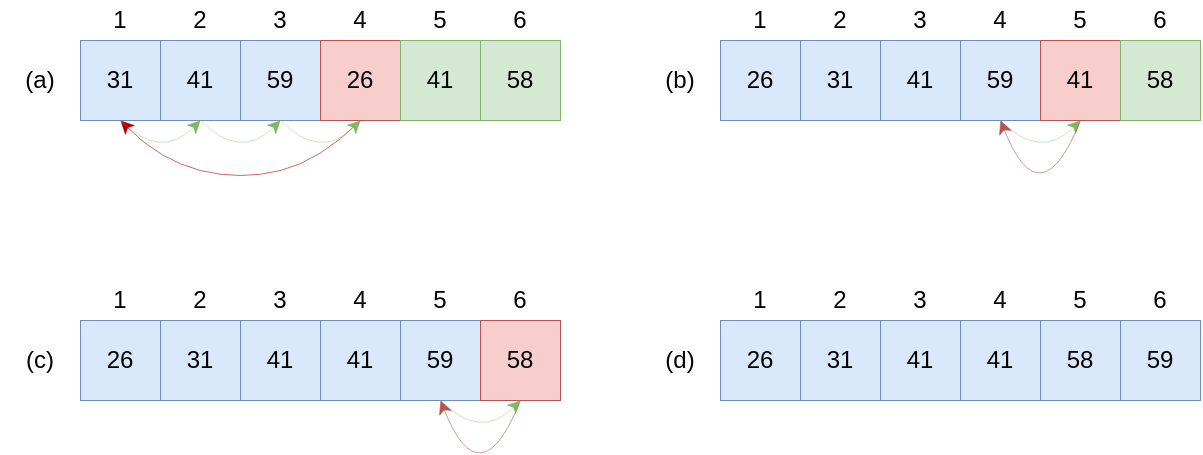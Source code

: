 <mxfile version="21.3.7" type="github">
  <diagram id="yPxyJZ8AM_hMuL3Unpa9" name="gitflow">
    <mxGraphModel dx="1226" dy="678" grid="1" gridSize="10" guides="1" tooltips="1" connect="1" arrows="1" fold="1" page="1" pageScale="1" pageWidth="850" pageHeight="1100" math="0" shadow="0">
      <root>
        <mxCell id="0" />
        <mxCell id="1" parent="0" />
        <mxCell id="0hNowcc2so53dw_iK4bf-199" value="31" style="whiteSpace=wrap;html=1;aspect=fixed;strokeWidth=0.5;fillColor=#dae8fc;strokeColor=#6c8ebf;movable=0;resizable=0;rotatable=0;deletable=0;editable=0;locked=1;connectable=0;" vertex="1" parent="1">
          <mxGeometry x="80" y="120" width="40" height="40" as="geometry" />
        </mxCell>
        <mxCell id="0hNowcc2so53dw_iK4bf-200" value="41" style="whiteSpace=wrap;html=1;aspect=fixed;strokeWidth=0.5;fillColor=#dae8fc;strokeColor=#6c8ebf;movable=0;resizable=0;rotatable=0;deletable=0;editable=0;locked=1;connectable=0;" vertex="1" parent="1">
          <mxGeometry x="120" y="120" width="40" height="40" as="geometry" />
        </mxCell>
        <mxCell id="0hNowcc2so53dw_iK4bf-201" value="59" style="whiteSpace=wrap;html=1;aspect=fixed;strokeWidth=0.5;fillColor=#dae8fc;strokeColor=#6c8ebf;movable=0;resizable=0;rotatable=0;deletable=0;editable=0;locked=1;connectable=0;" vertex="1" parent="1">
          <mxGeometry x="160" y="120" width="40" height="40" as="geometry" />
        </mxCell>
        <mxCell id="0hNowcc2so53dw_iK4bf-202" value="26" style="whiteSpace=wrap;html=1;aspect=fixed;strokeWidth=0.5;fillColor=#f8cecc;strokeColor=#b85450;movable=0;resizable=0;rotatable=0;deletable=0;editable=0;locked=1;connectable=0;" vertex="1" parent="1">
          <mxGeometry x="200" y="120" width="40" height="40" as="geometry" />
        </mxCell>
        <mxCell id="0hNowcc2so53dw_iK4bf-203" value="41" style="whiteSpace=wrap;html=1;aspect=fixed;strokeWidth=0.5;fillColor=#d5e8d4;strokeColor=#82b366;movable=0;resizable=0;rotatable=0;deletable=0;editable=0;locked=1;connectable=0;" vertex="1" parent="1">
          <mxGeometry x="240" y="120" width="40" height="40" as="geometry" />
        </mxCell>
        <mxCell id="0hNowcc2so53dw_iK4bf-204" value="58" style="whiteSpace=wrap;html=1;aspect=fixed;strokeWidth=0.5;fillColor=#d5e8d4;strokeColor=#82b366;movable=0;resizable=0;rotatable=0;deletable=0;editable=0;locked=1;connectable=0;" vertex="1" parent="1">
          <mxGeometry x="280" y="120" width="40" height="40" as="geometry" />
        </mxCell>
        <mxCell id="0hNowcc2so53dw_iK4bf-206" value="" style="endArrow=classic;html=1;curved=1;strokeWidth=0.3;fillColor=#e51400;strokeColor=#B20000;movable=0;resizable=0;rotatable=0;deletable=0;editable=0;locked=1;connectable=0;" edge="1" parent="1">
          <mxGeometry width="50" height="50" relative="1" as="geometry">
            <mxPoint x="220" y="160" as="sourcePoint" />
            <mxPoint x="100" y="160" as="targetPoint" />
            <Array as="points">
              <mxPoint x="200" y="180" />
              <mxPoint x="160" y="190" />
              <mxPoint x="120" y="180" />
            </Array>
          </mxGeometry>
        </mxCell>
        <mxCell id="0hNowcc2so53dw_iK4bf-207" value="" style="endArrow=classic;html=1;curved=1;strokeWidth=0.2;fillColor=#d5e8d4;gradientColor=#97d077;strokeColor=#82b366;movable=0;resizable=0;rotatable=0;deletable=0;editable=0;locked=1;connectable=0;" edge="1" parent="1">
          <mxGeometry width="50" height="50" relative="1" as="geometry">
            <mxPoint x="180" y="160" as="sourcePoint" />
            <mxPoint x="220" y="160" as="targetPoint" />
            <Array as="points">
              <mxPoint x="200" y="180" />
            </Array>
          </mxGeometry>
        </mxCell>
        <mxCell id="0hNowcc2so53dw_iK4bf-208" value="" style="endArrow=classic;html=1;curved=1;strokeWidth=0.2;fillColor=#d5e8d4;gradientColor=#97d077;strokeColor=#82b366;movable=0;resizable=0;rotatable=0;deletable=0;editable=0;locked=1;connectable=0;" edge="1" parent="1">
          <mxGeometry width="50" height="50" relative="1" as="geometry">
            <mxPoint x="140" y="160" as="sourcePoint" />
            <mxPoint x="180" y="160" as="targetPoint" />
            <Array as="points">
              <mxPoint x="160" y="180" />
            </Array>
          </mxGeometry>
        </mxCell>
        <mxCell id="0hNowcc2so53dw_iK4bf-209" value="" style="endArrow=classic;html=1;curved=1;strokeWidth=0.2;fillColor=#d5e8d4;gradientColor=#97d077;strokeColor=#82b366;movable=0;resizable=0;rotatable=0;deletable=0;editable=0;locked=1;connectable=0;" edge="1" parent="1">
          <mxGeometry width="50" height="50" relative="1" as="geometry">
            <mxPoint x="100" y="160" as="sourcePoint" />
            <mxPoint x="140" y="160" as="targetPoint" />
            <Array as="points">
              <mxPoint x="120" y="180" />
            </Array>
          </mxGeometry>
        </mxCell>
        <mxCell id="0hNowcc2so53dw_iK4bf-210" value="1" style="text;html=1;strokeColor=none;fillColor=none;align=center;verticalAlign=middle;whiteSpace=wrap;rounded=0;movable=0;resizable=0;rotatable=0;deletable=0;editable=0;locked=1;connectable=0;" vertex="1" parent="1">
          <mxGeometry x="80" y="100" width="40" height="20" as="geometry" />
        </mxCell>
        <mxCell id="0hNowcc2so53dw_iK4bf-212" value="2" style="text;html=1;strokeColor=none;fillColor=none;align=center;verticalAlign=middle;whiteSpace=wrap;rounded=0;movable=0;resizable=0;rotatable=0;deletable=0;editable=0;locked=1;connectable=0;" vertex="1" parent="1">
          <mxGeometry x="120" y="100" width="40" height="20" as="geometry" />
        </mxCell>
        <mxCell id="0hNowcc2so53dw_iK4bf-213" value="3" style="text;html=1;strokeColor=none;fillColor=none;align=center;verticalAlign=middle;whiteSpace=wrap;rounded=0;movable=0;resizable=0;rotatable=0;deletable=0;editable=0;locked=1;connectable=0;" vertex="1" parent="1">
          <mxGeometry x="160" y="100" width="40" height="20" as="geometry" />
        </mxCell>
        <mxCell id="0hNowcc2so53dw_iK4bf-214" value="4" style="text;html=1;strokeColor=none;fillColor=none;align=center;verticalAlign=middle;whiteSpace=wrap;rounded=0;movable=0;resizable=0;rotatable=0;deletable=0;editable=0;locked=1;connectable=0;" vertex="1" parent="1">
          <mxGeometry x="200" y="100" width="40" height="20" as="geometry" />
        </mxCell>
        <mxCell id="0hNowcc2so53dw_iK4bf-215" value="5" style="text;html=1;strokeColor=none;fillColor=none;align=center;verticalAlign=middle;whiteSpace=wrap;rounded=0;movable=0;resizable=0;rotatable=0;deletable=0;editable=0;locked=1;connectable=0;" vertex="1" parent="1">
          <mxGeometry x="240" y="100" width="40" height="20" as="geometry" />
        </mxCell>
        <mxCell id="0hNowcc2so53dw_iK4bf-216" value="6" style="text;html=1;strokeColor=none;fillColor=none;align=center;verticalAlign=middle;whiteSpace=wrap;rounded=0;movable=0;resizable=0;rotatable=0;deletable=0;editable=0;locked=1;connectable=0;" vertex="1" parent="1">
          <mxGeometry x="280" y="100" width="40" height="20" as="geometry" />
        </mxCell>
        <mxCell id="0hNowcc2so53dw_iK4bf-217" value="(a)" style="text;html=1;strokeColor=none;fillColor=none;align=center;verticalAlign=middle;whiteSpace=wrap;rounded=0;movable=0;resizable=0;rotatable=0;deletable=0;editable=0;locked=1;connectable=0;" vertex="1" parent="1">
          <mxGeometry x="40" y="120" width="40" height="40" as="geometry" />
        </mxCell>
        <mxCell id="0hNowcc2so53dw_iK4bf-235" value="26" style="whiteSpace=wrap;html=1;aspect=fixed;strokeWidth=0.5;fillColor=#dae8fc;strokeColor=#6c8ebf;movable=0;resizable=0;rotatable=0;deletable=0;editable=0;locked=1;connectable=0;" vertex="1" parent="1">
          <mxGeometry x="400" y="120" width="40" height="40" as="geometry" />
        </mxCell>
        <mxCell id="0hNowcc2so53dw_iK4bf-236" value="31" style="whiteSpace=wrap;html=1;aspect=fixed;strokeWidth=0.5;fillColor=#dae8fc;strokeColor=#6c8ebf;movable=0;resizable=0;rotatable=0;deletable=0;editable=0;locked=1;connectable=0;" vertex="1" parent="1">
          <mxGeometry x="440" y="120" width="40" height="40" as="geometry" />
        </mxCell>
        <mxCell id="0hNowcc2so53dw_iK4bf-237" value="41" style="whiteSpace=wrap;html=1;aspect=fixed;strokeWidth=0.5;fillColor=#dae8fc;strokeColor=#6c8ebf;movable=0;resizable=0;rotatable=0;deletable=0;editable=0;locked=1;connectable=0;" vertex="1" parent="1">
          <mxGeometry x="480" y="120" width="40" height="40" as="geometry" />
        </mxCell>
        <mxCell id="0hNowcc2so53dw_iK4bf-238" value="59" style="whiteSpace=wrap;html=1;aspect=fixed;strokeWidth=0.5;fillColor=#dae8fc;strokeColor=#6c8ebf;movable=0;resizable=0;rotatable=0;deletable=0;editable=0;locked=1;connectable=0;" vertex="1" parent="1">
          <mxGeometry x="520" y="120" width="40" height="40" as="geometry" />
        </mxCell>
        <mxCell id="0hNowcc2so53dw_iK4bf-239" value="41" style="whiteSpace=wrap;html=1;aspect=fixed;strokeWidth=0.5;fillColor=#f8cecc;strokeColor=#b85450;movable=0;resizable=0;rotatable=0;deletable=0;editable=0;locked=1;connectable=0;" vertex="1" parent="1">
          <mxGeometry x="560" y="120" width="40" height="40" as="geometry" />
        </mxCell>
        <mxCell id="0hNowcc2so53dw_iK4bf-240" value="58" style="whiteSpace=wrap;html=1;aspect=fixed;strokeWidth=0.5;fillColor=#d5e8d4;strokeColor=#82b366;movable=0;resizable=0;rotatable=0;deletable=0;editable=0;locked=1;connectable=0;" vertex="1" parent="1">
          <mxGeometry x="600" y="120" width="40" height="40" as="geometry" />
        </mxCell>
        <mxCell id="0hNowcc2so53dw_iK4bf-245" value="1" style="text;html=1;strokeColor=none;fillColor=none;align=center;verticalAlign=middle;whiteSpace=wrap;rounded=0;movable=0;resizable=0;rotatable=0;deletable=0;editable=0;locked=1;connectable=0;" vertex="1" parent="1">
          <mxGeometry x="400" y="100" width="40" height="20" as="geometry" />
        </mxCell>
        <mxCell id="0hNowcc2so53dw_iK4bf-246" value="2" style="text;html=1;strokeColor=none;fillColor=none;align=center;verticalAlign=middle;whiteSpace=wrap;rounded=0;movable=0;resizable=0;rotatable=0;deletable=0;editable=0;locked=1;connectable=0;" vertex="1" parent="1">
          <mxGeometry x="440" y="100" width="40" height="20" as="geometry" />
        </mxCell>
        <mxCell id="0hNowcc2so53dw_iK4bf-247" value="3" style="text;html=1;strokeColor=none;fillColor=none;align=center;verticalAlign=middle;whiteSpace=wrap;rounded=0;movable=0;resizable=0;rotatable=0;deletable=0;editable=0;locked=1;connectable=0;" vertex="1" parent="1">
          <mxGeometry x="480" y="100" width="40" height="20" as="geometry" />
        </mxCell>
        <mxCell id="0hNowcc2so53dw_iK4bf-248" value="4" style="text;html=1;strokeColor=none;fillColor=none;align=center;verticalAlign=middle;whiteSpace=wrap;rounded=0;movable=0;resizable=0;rotatable=0;deletable=0;editable=0;locked=1;connectable=0;" vertex="1" parent="1">
          <mxGeometry x="520" y="100" width="40" height="20" as="geometry" />
        </mxCell>
        <mxCell id="0hNowcc2so53dw_iK4bf-249" value="5" style="text;html=1;strokeColor=none;fillColor=none;align=center;verticalAlign=middle;whiteSpace=wrap;rounded=0;movable=0;resizable=0;rotatable=0;deletable=0;editable=0;locked=1;connectable=0;" vertex="1" parent="1">
          <mxGeometry x="560" y="100" width="40" height="20" as="geometry" />
        </mxCell>
        <mxCell id="0hNowcc2so53dw_iK4bf-250" value="6" style="text;html=1;strokeColor=none;fillColor=none;align=center;verticalAlign=middle;whiteSpace=wrap;rounded=0;movable=0;resizable=0;rotatable=0;deletable=0;editable=0;locked=1;connectable=0;" vertex="1" parent="1">
          <mxGeometry x="600" y="100" width="40" height="20" as="geometry" />
        </mxCell>
        <mxCell id="0hNowcc2so53dw_iK4bf-251" value="(b)" style="text;html=1;strokeColor=none;fillColor=none;align=center;verticalAlign=middle;whiteSpace=wrap;rounded=0;movable=0;resizable=0;rotatable=0;deletable=0;editable=0;locked=1;connectable=0;" vertex="1" parent="1">
          <mxGeometry x="360" y="120" width="40" height="40" as="geometry" />
        </mxCell>
        <mxCell id="0hNowcc2so53dw_iK4bf-269" value="26" style="whiteSpace=wrap;html=1;aspect=fixed;strokeWidth=0.5;fillColor=#dae8fc;strokeColor=#6c8ebf;movable=0;resizable=0;rotatable=0;deletable=0;editable=0;locked=1;connectable=0;" vertex="1" parent="1">
          <mxGeometry x="80" y="260" width="40" height="40" as="geometry" />
        </mxCell>
        <mxCell id="0hNowcc2so53dw_iK4bf-270" value="31" style="whiteSpace=wrap;html=1;aspect=fixed;strokeWidth=0.5;fillColor=#dae8fc;strokeColor=#6c8ebf;movable=0;resizable=0;rotatable=0;deletable=0;editable=0;locked=1;connectable=0;" vertex="1" parent="1">
          <mxGeometry x="120" y="260" width="40" height="40" as="geometry" />
        </mxCell>
        <mxCell id="0hNowcc2so53dw_iK4bf-271" value="41" style="whiteSpace=wrap;html=1;aspect=fixed;strokeWidth=0.5;fillColor=#dae8fc;strokeColor=#6c8ebf;movable=0;resizable=0;rotatable=0;deletable=0;editable=0;locked=1;connectable=0;" vertex="1" parent="1">
          <mxGeometry x="160" y="260" width="40" height="40" as="geometry" />
        </mxCell>
        <mxCell id="0hNowcc2so53dw_iK4bf-272" value="41" style="whiteSpace=wrap;html=1;aspect=fixed;strokeWidth=0.5;fillColor=#dae8fc;strokeColor=#6c8ebf;movable=0;resizable=0;rotatable=0;deletable=0;editable=0;locked=1;connectable=0;" vertex="1" parent="1">
          <mxGeometry x="200" y="260" width="40" height="40" as="geometry" />
        </mxCell>
        <mxCell id="0hNowcc2so53dw_iK4bf-273" value="59" style="whiteSpace=wrap;html=1;aspect=fixed;strokeWidth=0.5;fillColor=#dae8fc;strokeColor=#6c8ebf;movable=0;resizable=0;rotatable=0;deletable=0;editable=0;locked=1;connectable=0;" vertex="1" parent="1">
          <mxGeometry x="240" y="260" width="40" height="40" as="geometry" />
        </mxCell>
        <mxCell id="0hNowcc2so53dw_iK4bf-274" value="58" style="whiteSpace=wrap;html=1;aspect=fixed;strokeWidth=0.5;fillColor=#f8cecc;strokeColor=#b85450;movable=0;resizable=0;rotatable=0;deletable=0;editable=0;locked=1;connectable=0;" vertex="1" parent="1">
          <mxGeometry x="280" y="260" width="40" height="40" as="geometry" />
        </mxCell>
        <mxCell id="0hNowcc2so53dw_iK4bf-279" value="1" style="text;html=1;strokeColor=none;fillColor=none;align=center;verticalAlign=middle;whiteSpace=wrap;rounded=0;movable=0;resizable=0;rotatable=0;deletable=0;editable=0;locked=1;connectable=0;" vertex="1" parent="1">
          <mxGeometry x="80" y="240" width="40" height="20" as="geometry" />
        </mxCell>
        <mxCell id="0hNowcc2so53dw_iK4bf-280" value="2" style="text;html=1;strokeColor=none;fillColor=none;align=center;verticalAlign=middle;whiteSpace=wrap;rounded=0;movable=0;resizable=0;rotatable=0;deletable=0;editable=0;locked=1;connectable=0;" vertex="1" parent="1">
          <mxGeometry x="120" y="240" width="40" height="20" as="geometry" />
        </mxCell>
        <mxCell id="0hNowcc2so53dw_iK4bf-281" value="3" style="text;html=1;strokeColor=none;fillColor=none;align=center;verticalAlign=middle;whiteSpace=wrap;rounded=0;movable=0;resizable=0;rotatable=0;deletable=0;editable=0;locked=1;connectable=0;" vertex="1" parent="1">
          <mxGeometry x="160" y="240" width="40" height="20" as="geometry" />
        </mxCell>
        <mxCell id="0hNowcc2so53dw_iK4bf-282" value="4" style="text;html=1;strokeColor=none;fillColor=none;align=center;verticalAlign=middle;whiteSpace=wrap;rounded=0;movable=0;resizable=0;rotatable=0;deletable=0;editable=0;locked=1;connectable=0;" vertex="1" parent="1">
          <mxGeometry x="200" y="240" width="40" height="20" as="geometry" />
        </mxCell>
        <mxCell id="0hNowcc2so53dw_iK4bf-283" value="5" style="text;html=1;strokeColor=none;fillColor=none;align=center;verticalAlign=middle;whiteSpace=wrap;rounded=0;movable=0;resizable=0;rotatable=0;deletable=0;editable=0;locked=1;connectable=0;" vertex="1" parent="1">
          <mxGeometry x="240" y="240" width="40" height="20" as="geometry" />
        </mxCell>
        <mxCell id="0hNowcc2so53dw_iK4bf-284" value="6" style="text;html=1;strokeColor=none;fillColor=none;align=center;verticalAlign=middle;whiteSpace=wrap;rounded=0;movable=0;resizable=0;rotatable=0;deletable=0;editable=0;locked=1;connectable=0;" vertex="1" parent="1">
          <mxGeometry x="280" y="240" width="40" height="20" as="geometry" />
        </mxCell>
        <mxCell id="0hNowcc2so53dw_iK4bf-285" value="(c)" style="text;html=1;strokeColor=none;fillColor=none;align=center;verticalAlign=middle;whiteSpace=wrap;rounded=0;movable=0;resizable=0;rotatable=0;deletable=0;editable=0;locked=1;connectable=0;" vertex="1" parent="1">
          <mxGeometry x="40" y="260" width="40" height="40" as="geometry" />
        </mxCell>
        <mxCell id="0hNowcc2so53dw_iK4bf-287" value="" style="endArrow=classic;html=1;entryX=0.5;entryY=1;entryDx=0;entryDy=0;exitX=0.5;exitY=1;exitDx=0;exitDy=0;curved=1;strokeWidth=0.2;fillColor=#d5e8d4;gradientColor=#97d077;strokeColor=#82b366;movable=0;resizable=0;rotatable=0;deletable=0;editable=0;locked=1;connectable=0;" edge="1" parent="1" source="0hNowcc2so53dw_iK4bf-238" target="0hNowcc2so53dw_iK4bf-239">
          <mxGeometry width="50" height="50" relative="1" as="geometry">
            <mxPoint x="300" y="360" as="sourcePoint" />
            <mxPoint x="350" y="310" as="targetPoint" />
            <Array as="points">
              <mxPoint x="560" y="180" />
            </Array>
          </mxGeometry>
        </mxCell>
        <mxCell id="0hNowcc2so53dw_iK4bf-288" value="" style="endArrow=classic;html=1;entryX=0.5;entryY=1;entryDx=0;entryDy=0;exitX=0.5;exitY=1;exitDx=0;exitDy=0;curved=1;strokeWidth=0.3;fillColor=#f8cecc;gradientColor=#ea6b66;strokeColor=#b85450;movable=0;resizable=0;rotatable=0;deletable=0;editable=0;locked=1;connectable=0;" edge="1" parent="1" source="0hNowcc2so53dw_iK4bf-274" target="0hNowcc2so53dw_iK4bf-273">
          <mxGeometry width="50" height="50" relative="1" as="geometry">
            <mxPoint x="340" y="360" as="sourcePoint" />
            <mxPoint x="390" y="310" as="targetPoint" />
            <Array as="points">
              <mxPoint x="280" y="350" />
            </Array>
          </mxGeometry>
        </mxCell>
        <mxCell id="0hNowcc2so53dw_iK4bf-289" value="" style="endArrow=classic;html=1;entryX=0.5;entryY=1;entryDx=0;entryDy=0;exitX=0.5;exitY=1;exitDx=0;exitDy=0;curved=1;strokeWidth=0.2;fillColor=#d5e8d4;gradientColor=#97d077;strokeColor=#82b366;movable=0;resizable=0;rotatable=0;deletable=0;editable=0;locked=1;connectable=0;" edge="1" parent="1" source="0hNowcc2so53dw_iK4bf-273" target="0hNowcc2so53dw_iK4bf-274">
          <mxGeometry width="50" height="50" relative="1" as="geometry">
            <mxPoint x="340" y="360" as="sourcePoint" />
            <mxPoint x="390" y="310" as="targetPoint" />
            <Array as="points">
              <mxPoint x="280" y="320" />
            </Array>
          </mxGeometry>
        </mxCell>
        <mxCell id="0hNowcc2so53dw_iK4bf-290" value="26" style="whiteSpace=wrap;html=1;aspect=fixed;strokeWidth=0.5;fillColor=#dae8fc;strokeColor=#6c8ebf;movable=0;resizable=0;rotatable=0;deletable=0;editable=0;locked=1;connectable=0;" vertex="1" parent="1">
          <mxGeometry x="400" y="260" width="40" height="40" as="geometry" />
        </mxCell>
        <mxCell id="0hNowcc2so53dw_iK4bf-291" value="31" style="whiteSpace=wrap;html=1;aspect=fixed;strokeWidth=0.5;fillColor=#dae8fc;strokeColor=#6c8ebf;movable=0;resizable=0;rotatable=0;deletable=0;editable=0;locked=1;connectable=0;" vertex="1" parent="1">
          <mxGeometry x="440" y="260" width="40" height="40" as="geometry" />
        </mxCell>
        <mxCell id="0hNowcc2so53dw_iK4bf-292" value="41" style="whiteSpace=wrap;html=1;aspect=fixed;strokeWidth=0.5;fillColor=#dae8fc;strokeColor=#6c8ebf;movable=0;resizable=0;rotatable=0;deletable=0;editable=0;locked=1;connectable=0;" vertex="1" parent="1">
          <mxGeometry x="480" y="260" width="40" height="40" as="geometry" />
        </mxCell>
        <mxCell id="0hNowcc2so53dw_iK4bf-293" value="41" style="whiteSpace=wrap;html=1;aspect=fixed;strokeWidth=0.5;fillColor=#dae8fc;strokeColor=#6c8ebf;movable=0;resizable=0;rotatable=0;deletable=0;editable=0;locked=1;connectable=0;" vertex="1" parent="1">
          <mxGeometry x="520" y="260" width="40" height="40" as="geometry" />
        </mxCell>
        <mxCell id="0hNowcc2so53dw_iK4bf-294" value="58" style="whiteSpace=wrap;html=1;aspect=fixed;strokeWidth=0.5;fillColor=#dae8fc;strokeColor=#6c8ebf;movable=0;resizable=0;rotatable=0;deletable=0;editable=0;locked=1;connectable=0;" vertex="1" parent="1">
          <mxGeometry x="560" y="260" width="40" height="40" as="geometry" />
        </mxCell>
        <mxCell id="0hNowcc2so53dw_iK4bf-295" value="59" style="whiteSpace=wrap;html=1;aspect=fixed;strokeWidth=0.5;fillColor=#dae8fc;strokeColor=#6c8ebf;movable=0;resizable=0;rotatable=0;deletable=0;editable=0;locked=1;connectable=0;" vertex="1" parent="1">
          <mxGeometry x="600" y="260" width="40" height="40" as="geometry" />
        </mxCell>
        <mxCell id="0hNowcc2so53dw_iK4bf-296" value="1" style="text;html=1;strokeColor=none;fillColor=none;align=center;verticalAlign=middle;whiteSpace=wrap;rounded=0;movable=0;resizable=0;rotatable=0;deletable=0;editable=0;locked=1;connectable=0;" vertex="1" parent="1">
          <mxGeometry x="400" y="240" width="40" height="20" as="geometry" />
        </mxCell>
        <mxCell id="0hNowcc2so53dw_iK4bf-297" value="2" style="text;html=1;strokeColor=none;fillColor=none;align=center;verticalAlign=middle;whiteSpace=wrap;rounded=0;movable=0;resizable=0;rotatable=0;deletable=0;editable=0;locked=1;connectable=0;" vertex="1" parent="1">
          <mxGeometry x="440" y="240" width="40" height="20" as="geometry" />
        </mxCell>
        <mxCell id="0hNowcc2so53dw_iK4bf-298" value="3" style="text;html=1;strokeColor=none;fillColor=none;align=center;verticalAlign=middle;whiteSpace=wrap;rounded=0;movable=0;resizable=0;rotatable=0;deletable=0;editable=0;locked=1;connectable=0;" vertex="1" parent="1">
          <mxGeometry x="480" y="240" width="40" height="20" as="geometry" />
        </mxCell>
        <mxCell id="0hNowcc2so53dw_iK4bf-299" value="4" style="text;html=1;strokeColor=none;fillColor=none;align=center;verticalAlign=middle;whiteSpace=wrap;rounded=0;movable=0;resizable=0;rotatable=0;deletable=0;editable=0;locked=1;connectable=0;" vertex="1" parent="1">
          <mxGeometry x="520" y="240" width="40" height="20" as="geometry" />
        </mxCell>
        <mxCell id="0hNowcc2so53dw_iK4bf-300" value="5" style="text;html=1;strokeColor=none;fillColor=none;align=center;verticalAlign=middle;whiteSpace=wrap;rounded=0;movable=0;resizable=0;rotatable=0;deletable=0;editable=0;locked=1;connectable=0;" vertex="1" parent="1">
          <mxGeometry x="560" y="240" width="40" height="20" as="geometry" />
        </mxCell>
        <mxCell id="0hNowcc2so53dw_iK4bf-301" value="6" style="text;html=1;strokeColor=none;fillColor=none;align=center;verticalAlign=middle;whiteSpace=wrap;rounded=0;movable=0;resizable=0;rotatable=0;deletable=0;editable=0;locked=1;connectable=0;" vertex="1" parent="1">
          <mxGeometry x="600" y="240" width="40" height="20" as="geometry" />
        </mxCell>
        <mxCell id="0hNowcc2so53dw_iK4bf-302" value="(d)" style="text;html=1;strokeColor=none;fillColor=none;align=center;verticalAlign=middle;whiteSpace=wrap;rounded=0;movable=0;resizable=0;rotatable=0;deletable=0;editable=0;locked=1;connectable=0;" vertex="1" parent="1">
          <mxGeometry x="360" y="260" width="40" height="40" as="geometry" />
        </mxCell>
        <mxCell id="0hNowcc2so53dw_iK4bf-305" value="" style="endArrow=classic;html=1;entryX=0.5;entryY=1;entryDx=0;entryDy=0;exitX=0.5;exitY=1;exitDx=0;exitDy=0;curved=1;strokeWidth=0.3;fillColor=#f8cecc;gradientColor=#ea6b66;strokeColor=#b85450;movable=0;resizable=0;rotatable=0;deletable=0;editable=0;locked=1;connectable=0;" edge="1" parent="1" source="0hNowcc2so53dw_iK4bf-239" target="0hNowcc2so53dw_iK4bf-238">
          <mxGeometry width="50" height="50" relative="1" as="geometry">
            <mxPoint x="340" y="360" as="sourcePoint" />
            <mxPoint x="420" y="450" as="targetPoint" />
            <Array as="points">
              <mxPoint x="560" y="210" />
            </Array>
          </mxGeometry>
        </mxCell>
      </root>
    </mxGraphModel>
  </diagram>
</mxfile>
